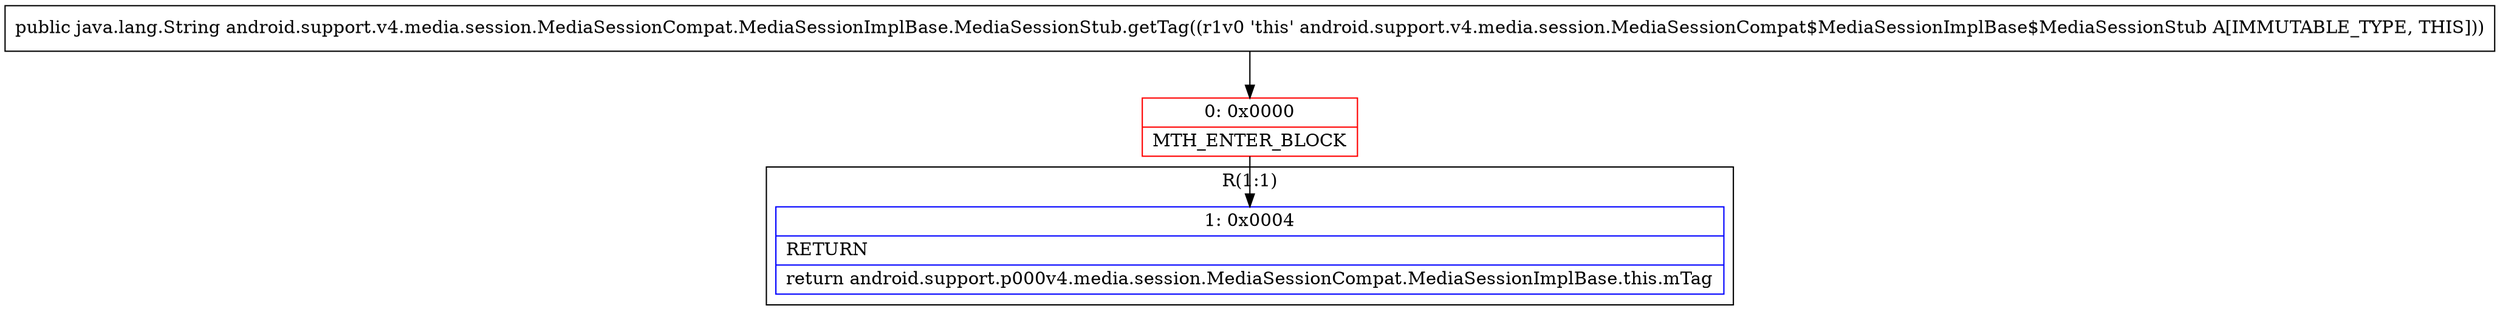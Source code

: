 digraph "CFG forandroid.support.v4.media.session.MediaSessionCompat.MediaSessionImplBase.MediaSessionStub.getTag()Ljava\/lang\/String;" {
subgraph cluster_Region_924879249 {
label = "R(1:1)";
node [shape=record,color=blue];
Node_1 [shape=record,label="{1\:\ 0x0004|RETURN\l|return android.support.p000v4.media.session.MediaSessionCompat.MediaSessionImplBase.this.mTag\l}"];
}
Node_0 [shape=record,color=red,label="{0\:\ 0x0000|MTH_ENTER_BLOCK\l}"];
MethodNode[shape=record,label="{public java.lang.String android.support.v4.media.session.MediaSessionCompat.MediaSessionImplBase.MediaSessionStub.getTag((r1v0 'this' android.support.v4.media.session.MediaSessionCompat$MediaSessionImplBase$MediaSessionStub A[IMMUTABLE_TYPE, THIS])) }"];
MethodNode -> Node_0;
Node_0 -> Node_1;
}

